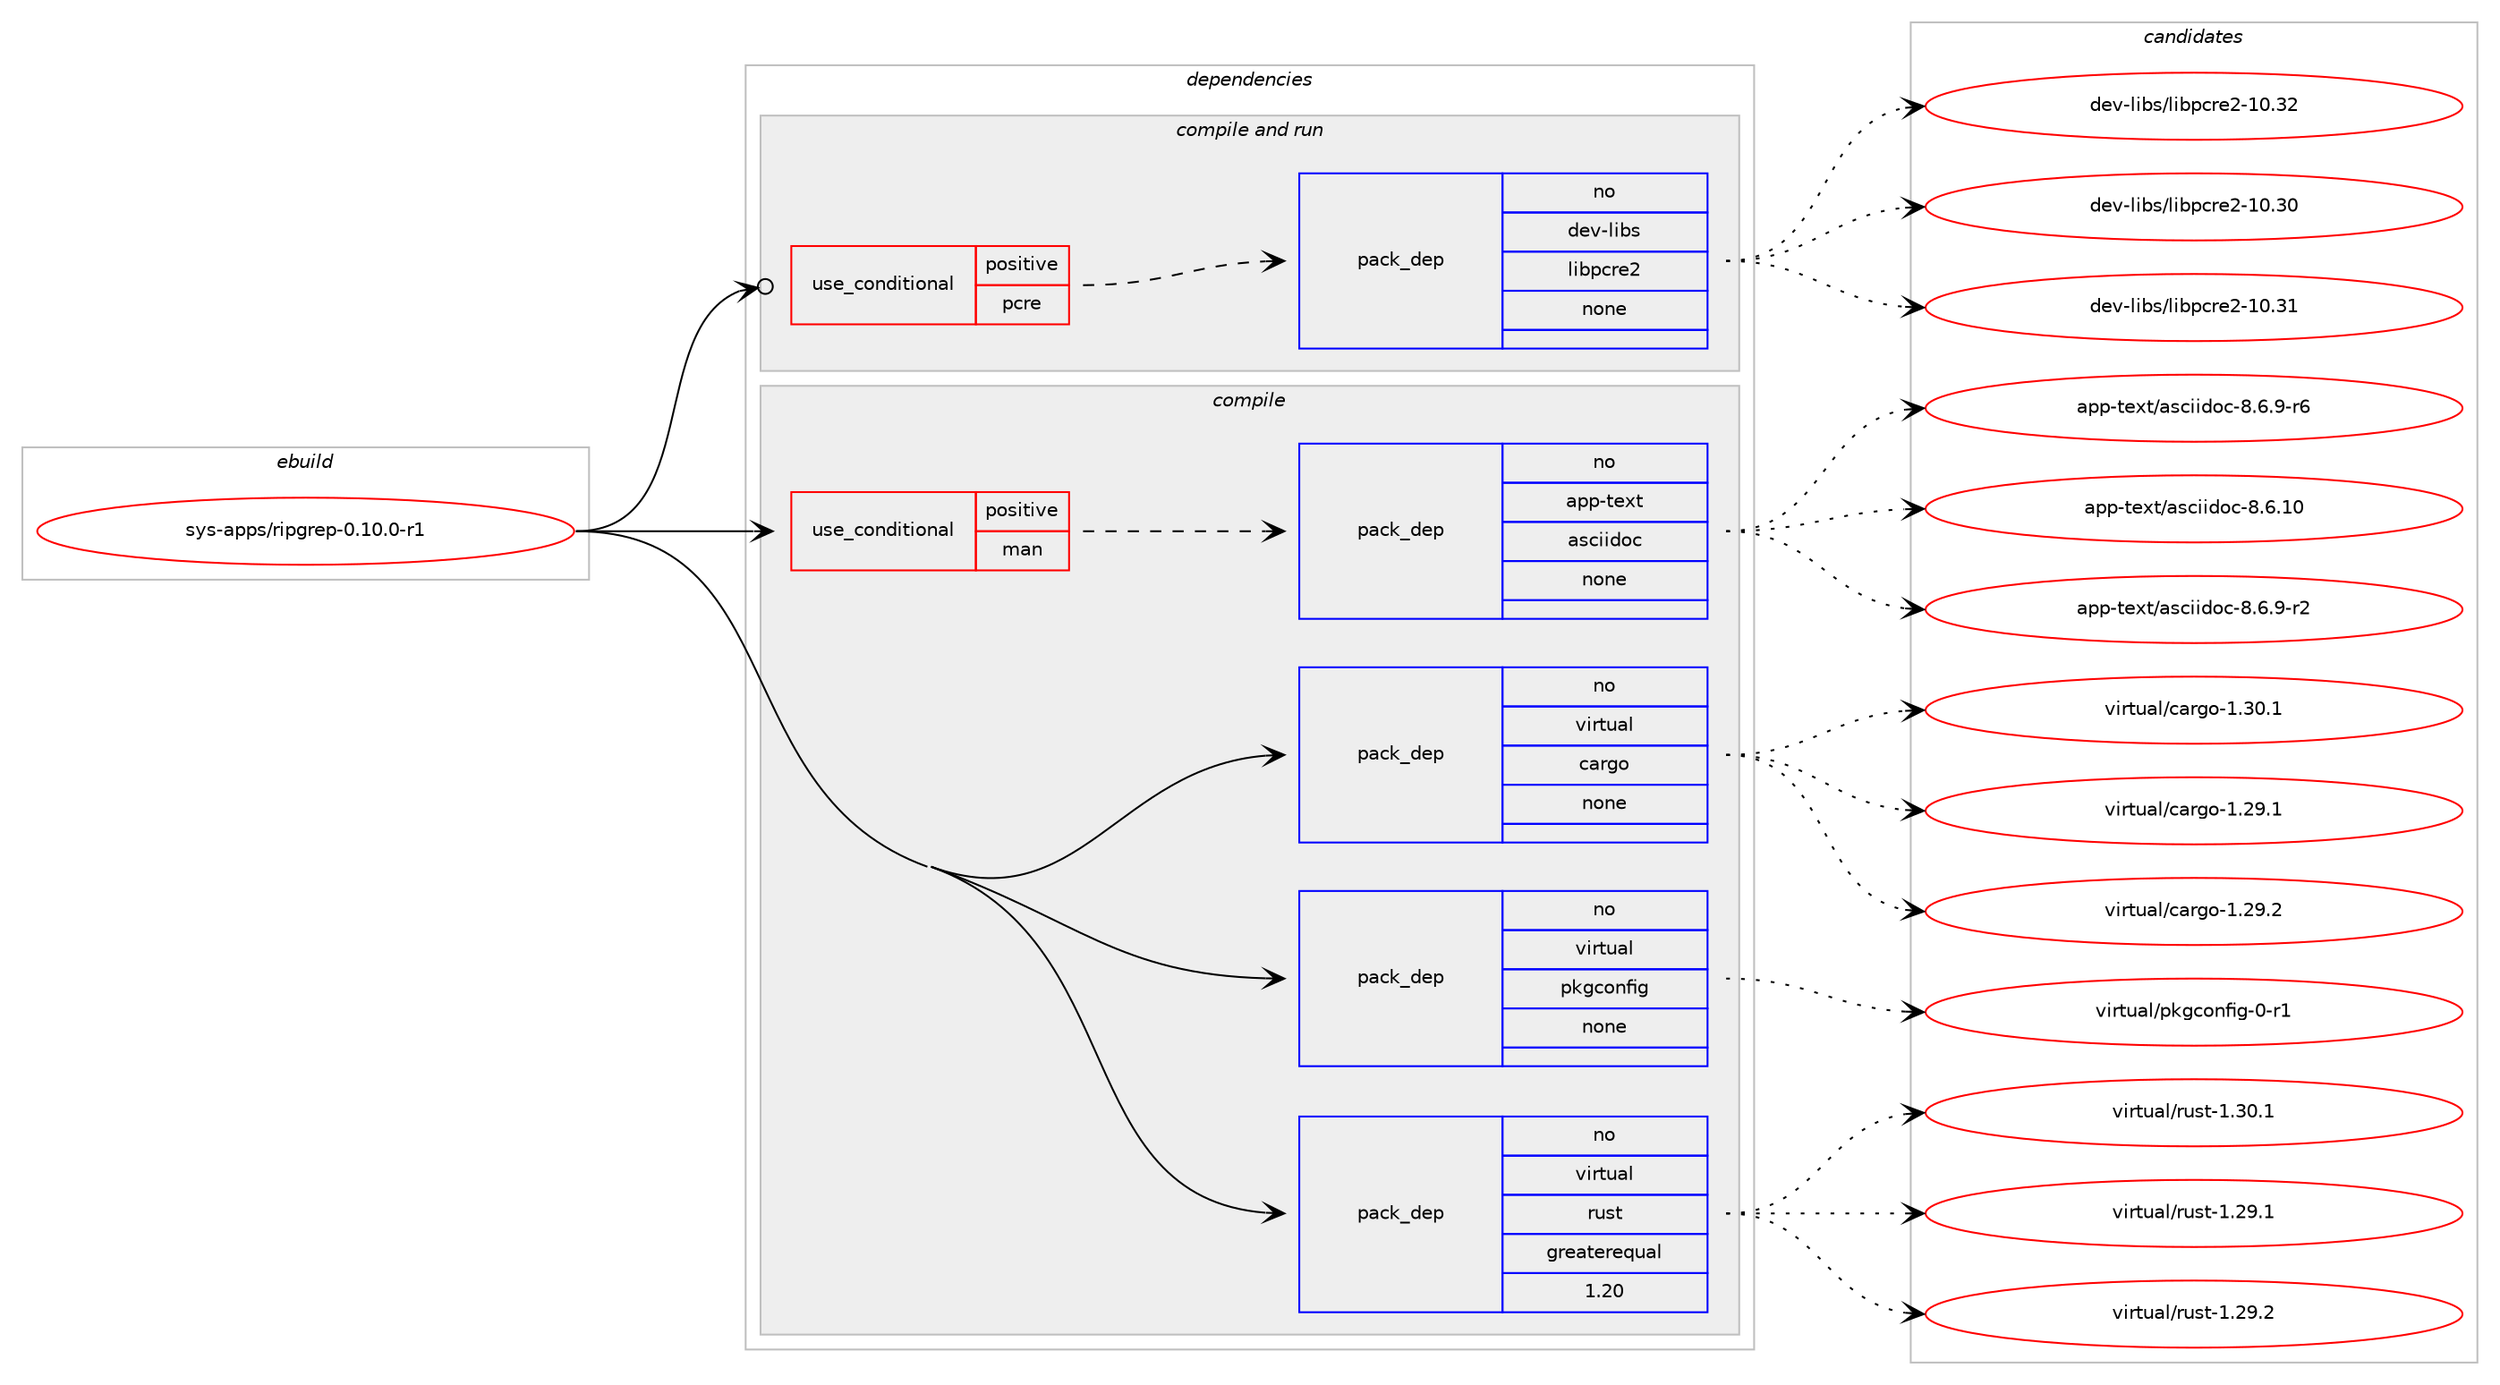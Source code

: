 digraph prolog {

# *************
# Graph options
# *************

newrank=true;
concentrate=true;
compound=true;
graph [rankdir=LR,fontname=Helvetica,fontsize=10,ranksep=1.5];#, ranksep=2.5, nodesep=0.2];
edge  [arrowhead=vee];
node  [fontname=Helvetica,fontsize=10];

# **********
# The ebuild
# **********

subgraph cluster_leftcol {
color=gray;
rank=same;
label=<<i>ebuild</i>>;
id [label="sys-apps/ripgrep-0.10.0-r1", color=red, width=4, href="../sys-apps/ripgrep-0.10.0-r1.svg"];
}

# ****************
# The dependencies
# ****************

subgraph cluster_midcol {
color=gray;
label=<<i>dependencies</i>>;
subgraph cluster_compile {
fillcolor="#eeeeee";
style=filled;
label=<<i>compile</i>>;
subgraph cond1045 {
dependency6192 [label=<<TABLE BORDER="0" CELLBORDER="1" CELLSPACING="0" CELLPADDING="4"><TR><TD ROWSPAN="3" CELLPADDING="10">use_conditional</TD></TR><TR><TD>positive</TD></TR><TR><TD>man</TD></TR></TABLE>>, shape=none, color=red];
subgraph pack5000 {
dependency6193 [label=<<TABLE BORDER="0" CELLBORDER="1" CELLSPACING="0" CELLPADDING="4" WIDTH="220"><TR><TD ROWSPAN="6" CELLPADDING="30">pack_dep</TD></TR><TR><TD WIDTH="110">no</TD></TR><TR><TD>app-text</TD></TR><TR><TD>asciidoc</TD></TR><TR><TD>none</TD></TR><TR><TD></TD></TR></TABLE>>, shape=none, color=blue];
}
dependency6192:e -> dependency6193:w [weight=20,style="dashed",arrowhead="vee"];
}
id:e -> dependency6192:w [weight=20,style="solid",arrowhead="vee"];
subgraph pack5001 {
dependency6194 [label=<<TABLE BORDER="0" CELLBORDER="1" CELLSPACING="0" CELLPADDING="4" WIDTH="220"><TR><TD ROWSPAN="6" CELLPADDING="30">pack_dep</TD></TR><TR><TD WIDTH="110">no</TD></TR><TR><TD>virtual</TD></TR><TR><TD>cargo</TD></TR><TR><TD>none</TD></TR><TR><TD></TD></TR></TABLE>>, shape=none, color=blue];
}
id:e -> dependency6194:w [weight=20,style="solid",arrowhead="vee"];
subgraph pack5002 {
dependency6195 [label=<<TABLE BORDER="0" CELLBORDER="1" CELLSPACING="0" CELLPADDING="4" WIDTH="220"><TR><TD ROWSPAN="6" CELLPADDING="30">pack_dep</TD></TR><TR><TD WIDTH="110">no</TD></TR><TR><TD>virtual</TD></TR><TR><TD>pkgconfig</TD></TR><TR><TD>none</TD></TR><TR><TD></TD></TR></TABLE>>, shape=none, color=blue];
}
id:e -> dependency6195:w [weight=20,style="solid",arrowhead="vee"];
subgraph pack5003 {
dependency6196 [label=<<TABLE BORDER="0" CELLBORDER="1" CELLSPACING="0" CELLPADDING="4" WIDTH="220"><TR><TD ROWSPAN="6" CELLPADDING="30">pack_dep</TD></TR><TR><TD WIDTH="110">no</TD></TR><TR><TD>virtual</TD></TR><TR><TD>rust</TD></TR><TR><TD>greaterequal</TD></TR><TR><TD>1.20</TD></TR></TABLE>>, shape=none, color=blue];
}
id:e -> dependency6196:w [weight=20,style="solid",arrowhead="vee"];
}
subgraph cluster_compileandrun {
fillcolor="#eeeeee";
style=filled;
label=<<i>compile and run</i>>;
subgraph cond1046 {
dependency6197 [label=<<TABLE BORDER="0" CELLBORDER="1" CELLSPACING="0" CELLPADDING="4"><TR><TD ROWSPAN="3" CELLPADDING="10">use_conditional</TD></TR><TR><TD>positive</TD></TR><TR><TD>pcre</TD></TR></TABLE>>, shape=none, color=red];
subgraph pack5004 {
dependency6198 [label=<<TABLE BORDER="0" CELLBORDER="1" CELLSPACING="0" CELLPADDING="4" WIDTH="220"><TR><TD ROWSPAN="6" CELLPADDING="30">pack_dep</TD></TR><TR><TD WIDTH="110">no</TD></TR><TR><TD>dev-libs</TD></TR><TR><TD>libpcre2</TD></TR><TR><TD>none</TD></TR><TR><TD></TD></TR></TABLE>>, shape=none, color=blue];
}
dependency6197:e -> dependency6198:w [weight=20,style="dashed",arrowhead="vee"];
}
id:e -> dependency6197:w [weight=20,style="solid",arrowhead="odotvee"];
}
subgraph cluster_run {
fillcolor="#eeeeee";
style=filled;
label=<<i>run</i>>;
}
}

# **************
# The candidates
# **************

subgraph cluster_choices {
rank=same;
color=gray;
label=<<i>candidates</i>>;

subgraph choice5000 {
color=black;
nodesep=1;
choice97112112451161011201164797115991051051001119945564654464948 [label="app-text/asciidoc-8.6.10", color=red, width=4,href="../app-text/asciidoc-8.6.10.svg"];
choice9711211245116101120116479711599105105100111994556465446574511450 [label="app-text/asciidoc-8.6.9-r2", color=red, width=4,href="../app-text/asciidoc-8.6.9-r2.svg"];
choice9711211245116101120116479711599105105100111994556465446574511454 [label="app-text/asciidoc-8.6.9-r6", color=red, width=4,href="../app-text/asciidoc-8.6.9-r6.svg"];
dependency6193:e -> choice97112112451161011201164797115991051051001119945564654464948:w [style=dotted,weight="100"];
dependency6193:e -> choice9711211245116101120116479711599105105100111994556465446574511450:w [style=dotted,weight="100"];
dependency6193:e -> choice9711211245116101120116479711599105105100111994556465446574511454:w [style=dotted,weight="100"];
}
subgraph choice5001 {
color=black;
nodesep=1;
choice1181051141161179710847999711410311145494650574649 [label="virtual/cargo-1.29.1", color=red, width=4,href="../virtual/cargo-1.29.1.svg"];
choice1181051141161179710847999711410311145494650574650 [label="virtual/cargo-1.29.2", color=red, width=4,href="../virtual/cargo-1.29.2.svg"];
choice1181051141161179710847999711410311145494651484649 [label="virtual/cargo-1.30.1", color=red, width=4,href="../virtual/cargo-1.30.1.svg"];
dependency6194:e -> choice1181051141161179710847999711410311145494650574649:w [style=dotted,weight="100"];
dependency6194:e -> choice1181051141161179710847999711410311145494650574650:w [style=dotted,weight="100"];
dependency6194:e -> choice1181051141161179710847999711410311145494651484649:w [style=dotted,weight="100"];
}
subgraph choice5002 {
color=black;
nodesep=1;
choice11810511411611797108471121071039911111010210510345484511449 [label="virtual/pkgconfig-0-r1", color=red, width=4,href="../virtual/pkgconfig-0-r1.svg"];
dependency6195:e -> choice11810511411611797108471121071039911111010210510345484511449:w [style=dotted,weight="100"];
}
subgraph choice5003 {
color=black;
nodesep=1;
choice118105114116117971084711411711511645494650574649 [label="virtual/rust-1.29.1", color=red, width=4,href="../virtual/rust-1.29.1.svg"];
choice118105114116117971084711411711511645494650574650 [label="virtual/rust-1.29.2", color=red, width=4,href="../virtual/rust-1.29.2.svg"];
choice118105114116117971084711411711511645494651484649 [label="virtual/rust-1.30.1", color=red, width=4,href="../virtual/rust-1.30.1.svg"];
dependency6196:e -> choice118105114116117971084711411711511645494650574649:w [style=dotted,weight="100"];
dependency6196:e -> choice118105114116117971084711411711511645494650574650:w [style=dotted,weight="100"];
dependency6196:e -> choice118105114116117971084711411711511645494651484649:w [style=dotted,weight="100"];
}
subgraph choice5004 {
color=black;
nodesep=1;
choice100101118451081059811547108105981129911410150454948465148 [label="dev-libs/libpcre2-10.30", color=red, width=4,href="../dev-libs/libpcre2-10.30.svg"];
choice100101118451081059811547108105981129911410150454948465149 [label="dev-libs/libpcre2-10.31", color=red, width=4,href="../dev-libs/libpcre2-10.31.svg"];
choice100101118451081059811547108105981129911410150454948465150 [label="dev-libs/libpcre2-10.32", color=red, width=4,href="../dev-libs/libpcre2-10.32.svg"];
dependency6198:e -> choice100101118451081059811547108105981129911410150454948465148:w [style=dotted,weight="100"];
dependency6198:e -> choice100101118451081059811547108105981129911410150454948465149:w [style=dotted,weight="100"];
dependency6198:e -> choice100101118451081059811547108105981129911410150454948465150:w [style=dotted,weight="100"];
}
}

}
